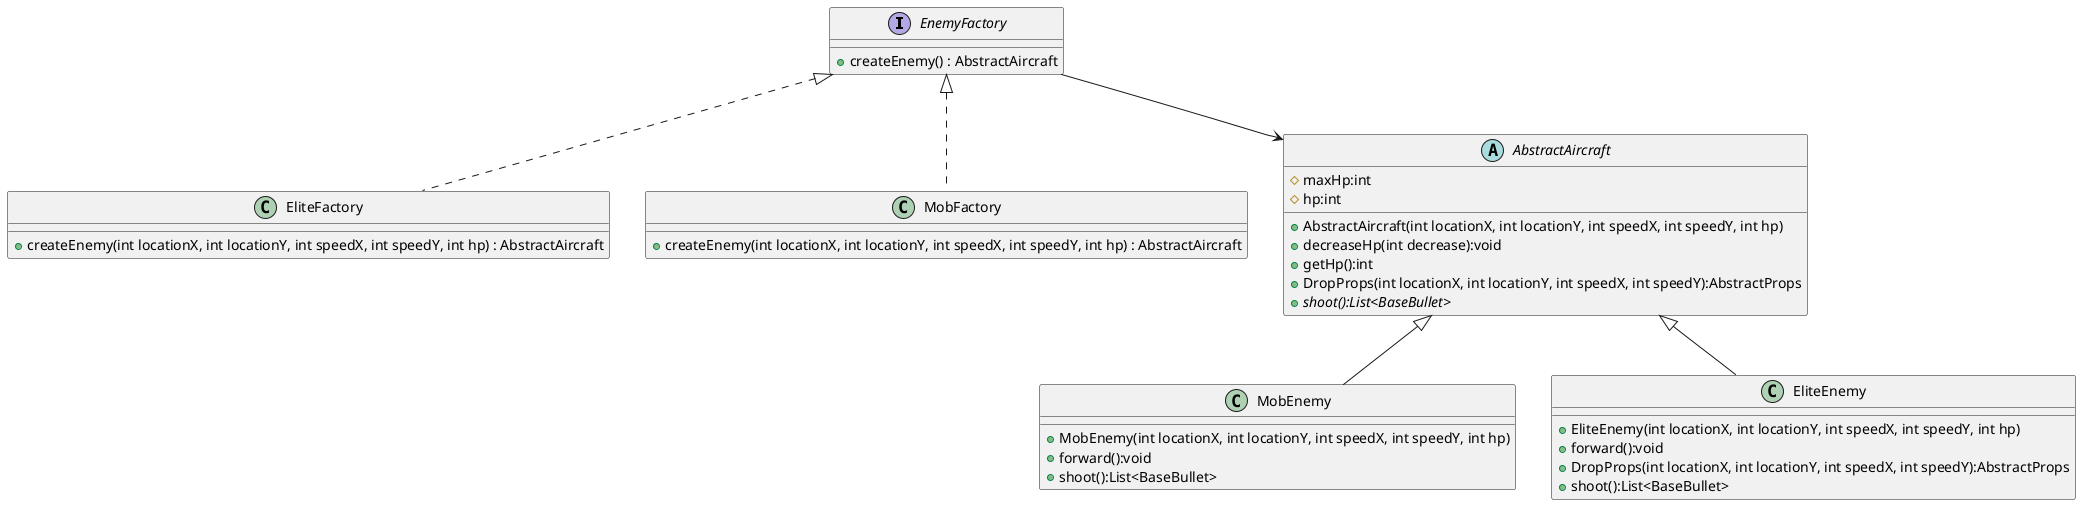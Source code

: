 @startuml
'https://plantuml.com/sequence-diagram

interface EnemyFactory {
    +createEnemy() : AbstractAircraft
}

class EliteFactory {
    +createEnemy(int locationX, int locationY, int speedX, int speedY, int hp) : AbstractAircraft

}

class MobFactory {
    +createEnemy(int locationX, int locationY, int speedX, int speedY, int hp) : AbstractAircraft
}

EnemyFactory <|.. EliteFactory
EnemyFactory <|.. MobFactory

abstract class AbstractAircraft
{
	# maxHp:int
    # hp:int
    + AbstractAircraft(int locationX, int locationY, int speedX, int speedY, int hp)
    + decreaseHp(int decrease):void
    + getHp():int
    + DropProps(int locationX, int locationY, int speedX, int speedY):AbstractProps
    + {abstract} shoot():List<BaseBullet>
 }

class MobEnemy {
    + MobEnemy(int locationX, int locationY, int speedX, int speedY, int hp)
    + forward():void
    + shoot():List<BaseBullet>
}
AbstractAircraft <|-- MobEnemy

class EliteEnemy{
    + EliteEnemy(int locationX, int locationY, int speedX, int speedY, int hp)
    + forward():void
    + DropProps(int locationX, int locationY, int speedX, int speedY):AbstractProps
    + shoot():List<BaseBullet>
}
AbstractAircraft <|-- EliteEnemy

EnemyFactory --> AbstractAircraft
@enduml